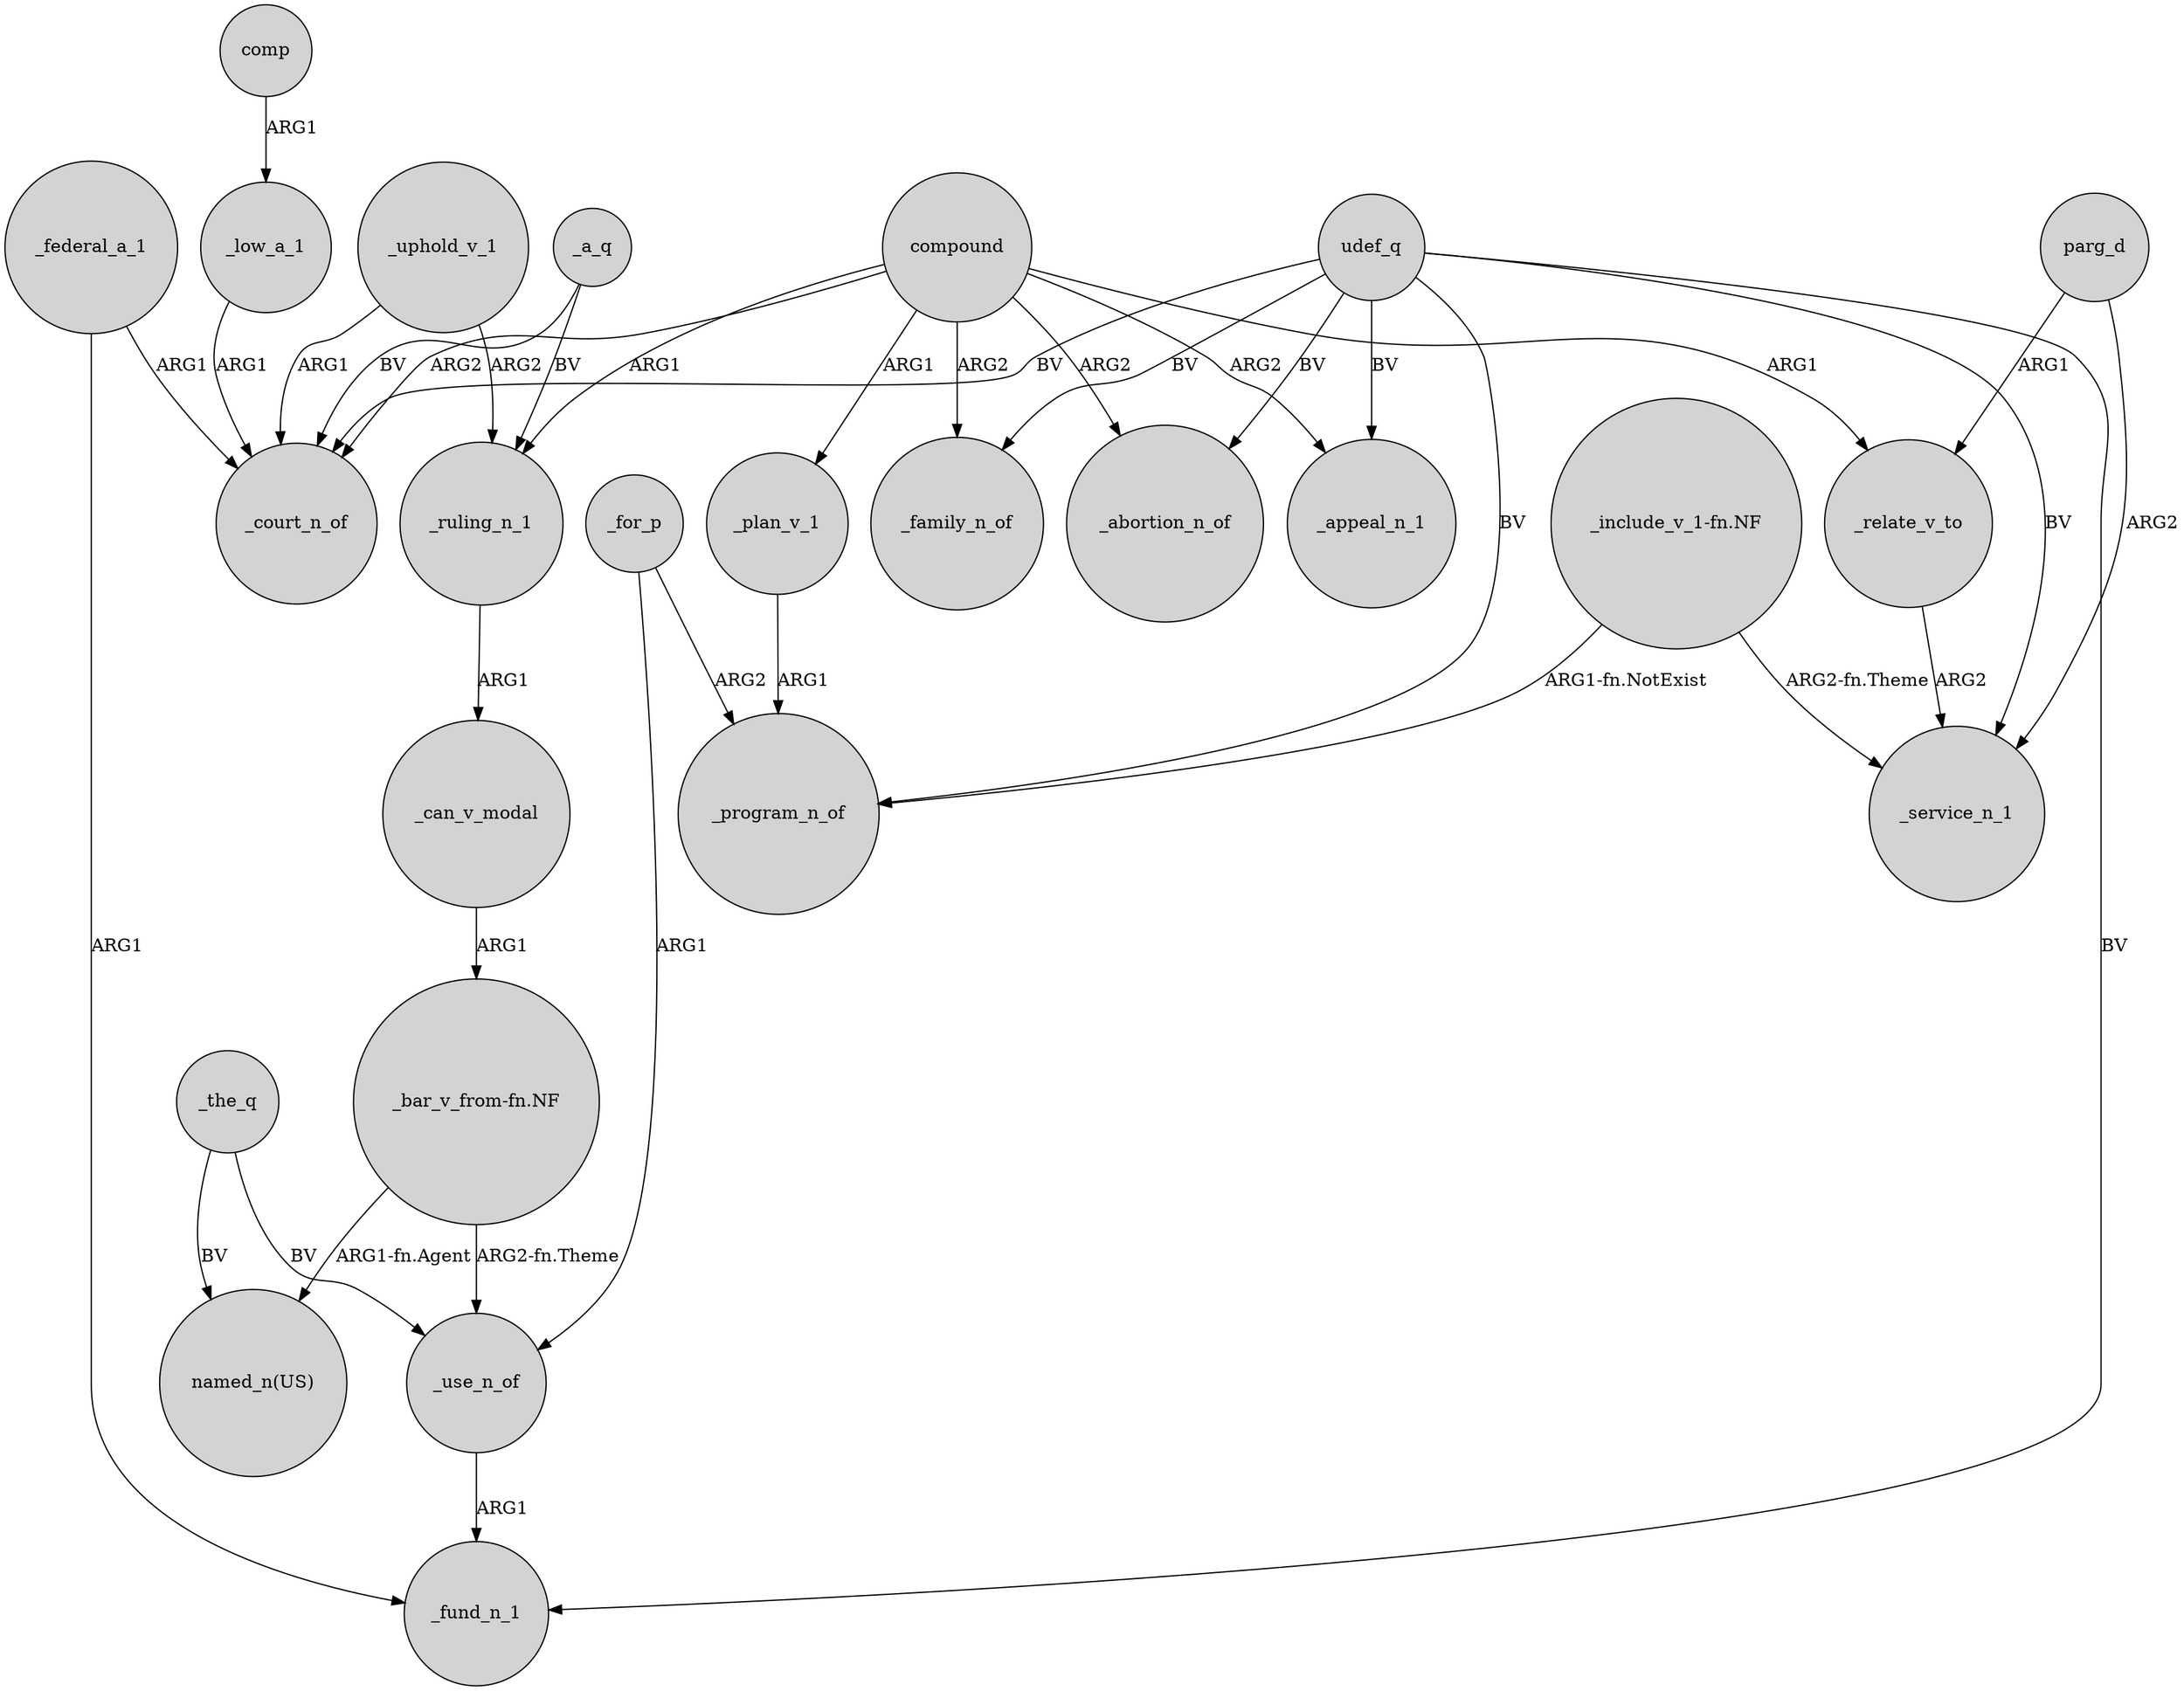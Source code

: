 digraph {
	node [shape=circle style=filled]
	_ruling_n_1 -> _can_v_modal [label=ARG1]
	"_include_v_1-fn.NF" -> _service_n_1 [label="ARG2-fn.Theme"]
	compound -> _appeal_n_1 [label=ARG2]
	_uphold_v_1 -> _ruling_n_1 [label=ARG2]
	parg_d -> _relate_v_to [label=ARG1]
	"_bar_v_from-fn.NF" -> _use_n_of [label="ARG2-fn.Theme"]
	udef_q -> _court_n_of [label=BV]
	parg_d -> _service_n_1 [label=ARG2]
	_the_q -> _use_n_of [label=BV]
	compound -> _family_n_of [label=ARG2]
	udef_q -> _program_n_of [label=BV]
	"_bar_v_from-fn.NF" -> "named_n(US)" [label="ARG1-fn.Agent"]
	_low_a_1 -> _court_n_of [label=ARG1]
	_the_q -> "named_n(US)" [label=BV]
	_use_n_of -> _fund_n_1 [label=ARG1]
	_relate_v_to -> _service_n_1 [label=ARG2]
	udef_q -> _appeal_n_1 [label=BV]
	udef_q -> _service_n_1 [label=BV]
	compound -> _ruling_n_1 [label=ARG1]
	compound -> _court_n_of [label=ARG2]
	"_include_v_1-fn.NF" -> _program_n_of [label="ARG1-fn.NotExist"]
	udef_q -> _fund_n_1 [label=BV]
	_a_q -> _court_n_of [label=BV]
	_a_q -> _ruling_n_1 [label=BV]
	_uphold_v_1 -> _court_n_of [label=ARG1]
	_plan_v_1 -> _program_n_of [label=ARG1]
	_federal_a_1 -> _fund_n_1 [label=ARG1]
	compound -> _relate_v_to [label=ARG1]
	_federal_a_1 -> _court_n_of [label=ARG1]
	udef_q -> _abortion_n_of [label=BV]
	_for_p -> _program_n_of [label=ARG2]
	udef_q -> _family_n_of [label=BV]
	compound -> _plan_v_1 [label=ARG1]
	compound -> _abortion_n_of [label=ARG2]
	_for_p -> _use_n_of [label=ARG1]
	_can_v_modal -> "_bar_v_from-fn.NF" [label=ARG1]
	comp -> _low_a_1 [label=ARG1]
}
